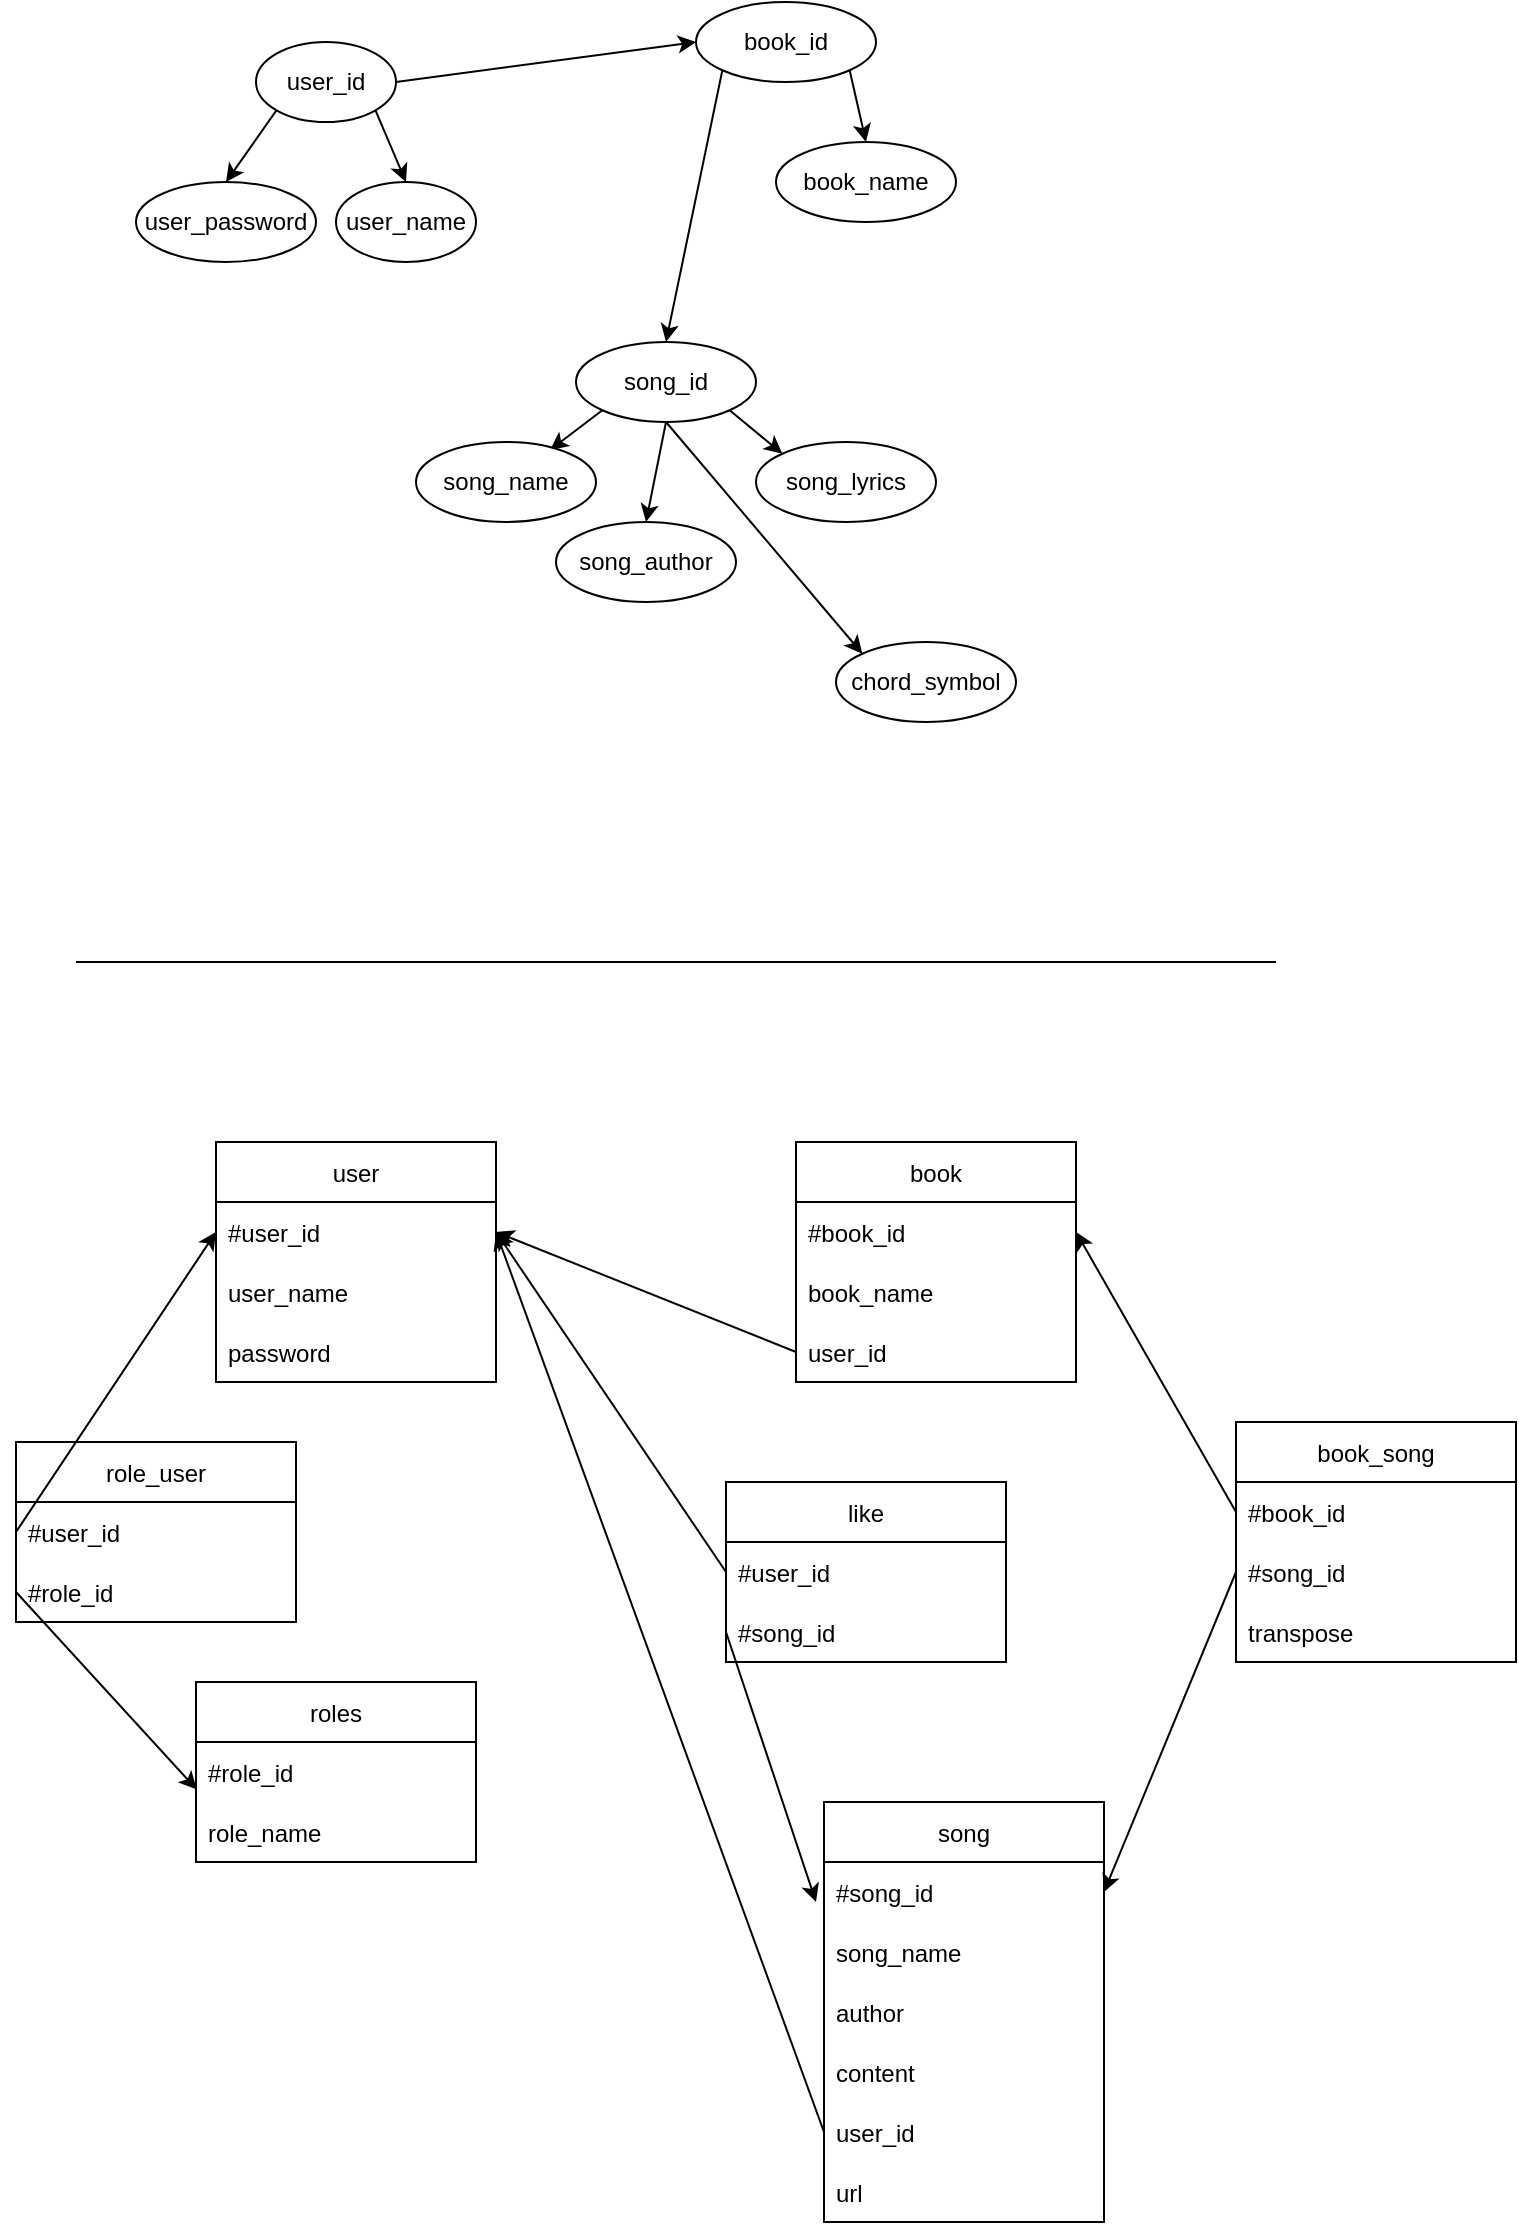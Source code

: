 <mxfile>
    <diagram id="D3xTFNK2kymklrmmOKtB" name="Page-1">
        <mxGraphModel dx="776" dy="567" grid="1" gridSize="10" guides="1" tooltips="1" connect="1" arrows="1" fold="1" page="1" pageScale="1" pageWidth="827" pageHeight="1169" math="0" shadow="0">
            <root>
                <mxCell id="0"/>
                <mxCell id="1" parent="0"/>
                <mxCell id="2" value="user_name" style="ellipse;whiteSpace=wrap;html=1;" parent="1" vertex="1">
                    <mxGeometry x="170" y="170" width="70" height="40" as="geometry"/>
                </mxCell>
                <mxCell id="12" style="edgeStyle=none;html=1;exitX=0;exitY=1;exitDx=0;exitDy=0;entryX=0.5;entryY=0;entryDx=0;entryDy=0;" parent="1" source="3" target="4" edge="1">
                    <mxGeometry relative="1" as="geometry"/>
                </mxCell>
                <mxCell id="13" style="edgeStyle=none;html=1;exitX=1;exitY=1;exitDx=0;exitDy=0;entryX=0.5;entryY=0;entryDx=0;entryDy=0;" parent="1" source="3" target="2" edge="1">
                    <mxGeometry relative="1" as="geometry"/>
                </mxCell>
                <mxCell id="14" style="edgeStyle=none;html=1;exitX=1;exitY=0.5;exitDx=0;exitDy=0;entryX=0;entryY=0.5;entryDx=0;entryDy=0;" parent="1" source="3" target="5" edge="1">
                    <mxGeometry relative="1" as="geometry"/>
                </mxCell>
                <mxCell id="3" value="user_id" style="ellipse;whiteSpace=wrap;html=1;" parent="1" vertex="1">
                    <mxGeometry x="130" y="100" width="70" height="40" as="geometry"/>
                </mxCell>
                <mxCell id="4" value="user_password" style="ellipse;whiteSpace=wrap;html=1;" parent="1" vertex="1">
                    <mxGeometry x="70" y="170" width="90" height="40" as="geometry"/>
                </mxCell>
                <mxCell id="15" style="edgeStyle=none;html=1;exitX=1;exitY=1;exitDx=0;exitDy=0;entryX=0.5;entryY=0;entryDx=0;entryDy=0;" parent="1" source="5" target="6" edge="1">
                    <mxGeometry relative="1" as="geometry"/>
                </mxCell>
                <mxCell id="16" style="edgeStyle=none;html=1;exitX=0;exitY=1;exitDx=0;exitDy=0;entryX=0.5;entryY=0;entryDx=0;entryDy=0;" parent="1" source="5" target="7" edge="1">
                    <mxGeometry relative="1" as="geometry"/>
                </mxCell>
                <mxCell id="5" value="book_id" style="ellipse;whiteSpace=wrap;html=1;" parent="1" vertex="1">
                    <mxGeometry x="350" y="80" width="90" height="40" as="geometry"/>
                </mxCell>
                <mxCell id="6" value="book_name" style="ellipse;whiteSpace=wrap;html=1;" parent="1" vertex="1">
                    <mxGeometry x="390" y="150" width="90" height="40" as="geometry"/>
                </mxCell>
                <mxCell id="18" style="edgeStyle=none;html=1;exitX=0;exitY=1;exitDx=0;exitDy=0;entryX=0.745;entryY=0.099;entryDx=0;entryDy=0;entryPerimeter=0;" parent="1" source="7" target="8" edge="1">
                    <mxGeometry relative="1" as="geometry"/>
                </mxCell>
                <mxCell id="19" style="edgeStyle=none;html=1;exitX=0.5;exitY=1;exitDx=0;exitDy=0;entryX=0.5;entryY=0;entryDx=0;entryDy=0;" parent="1" source="7" target="9" edge="1">
                    <mxGeometry relative="1" as="geometry"/>
                </mxCell>
                <mxCell id="20" style="edgeStyle=none;html=1;exitX=1;exitY=1;exitDx=0;exitDy=0;entryX=0;entryY=0;entryDx=0;entryDy=0;" parent="1" source="7" target="10" edge="1">
                    <mxGeometry relative="1" as="geometry"/>
                </mxCell>
                <mxCell id="21" style="edgeStyle=none;html=1;exitX=0.5;exitY=1;exitDx=0;exitDy=0;entryX=0;entryY=0;entryDx=0;entryDy=0;" parent="1" source="7" target="11" edge="1">
                    <mxGeometry relative="1" as="geometry"/>
                </mxCell>
                <mxCell id="7" value="song_id" style="ellipse;whiteSpace=wrap;html=1;" parent="1" vertex="1">
                    <mxGeometry x="290" y="250" width="90" height="40" as="geometry"/>
                </mxCell>
                <mxCell id="8" value="song_name" style="ellipse;whiteSpace=wrap;html=1;" parent="1" vertex="1">
                    <mxGeometry x="210" y="300" width="90" height="40" as="geometry"/>
                </mxCell>
                <mxCell id="9" value="song_author" style="ellipse;whiteSpace=wrap;html=1;" parent="1" vertex="1">
                    <mxGeometry x="280" y="340" width="90" height="40" as="geometry"/>
                </mxCell>
                <mxCell id="10" value="song_lyrics" style="ellipse;whiteSpace=wrap;html=1;" parent="1" vertex="1">
                    <mxGeometry x="380" y="300" width="90" height="40" as="geometry"/>
                </mxCell>
                <mxCell id="11" value="chord_symbol" style="ellipse;whiteSpace=wrap;html=1;" parent="1" vertex="1">
                    <mxGeometry x="420" y="400" width="90" height="40" as="geometry"/>
                </mxCell>
                <mxCell id="22" value="" style="endArrow=none;html=1;" parent="1" edge="1">
                    <mxGeometry width="50" height="50" relative="1" as="geometry">
                        <mxPoint x="40" y="560" as="sourcePoint"/>
                        <mxPoint x="640" y="560" as="targetPoint"/>
                    </mxGeometry>
                </mxCell>
                <mxCell id="23" value="user" style="swimlane;fontStyle=0;childLayout=stackLayout;horizontal=1;startSize=30;horizontalStack=0;resizeParent=1;resizeParentMax=0;resizeLast=0;collapsible=1;marginBottom=0;" parent="1" vertex="1">
                    <mxGeometry x="110" y="650" width="140" height="120" as="geometry"/>
                </mxCell>
                <mxCell id="24" value="#user_id" style="text;strokeColor=none;fillColor=none;align=left;verticalAlign=middle;spacingLeft=4;spacingRight=4;overflow=hidden;points=[[0,0.5],[1,0.5]];portConstraint=eastwest;rotatable=0;" parent="23" vertex="1">
                    <mxGeometry y="30" width="140" height="30" as="geometry"/>
                </mxCell>
                <mxCell id="25" value="user_name" style="text;strokeColor=none;fillColor=none;align=left;verticalAlign=middle;spacingLeft=4;spacingRight=4;overflow=hidden;points=[[0,0.5],[1,0.5]];portConstraint=eastwest;rotatable=0;" parent="23" vertex="1">
                    <mxGeometry y="60" width="140" height="30" as="geometry"/>
                </mxCell>
                <mxCell id="26" value="password" style="text;strokeColor=none;fillColor=none;align=left;verticalAlign=middle;spacingLeft=4;spacingRight=4;overflow=hidden;points=[[0,0.5],[1,0.5]];portConstraint=eastwest;rotatable=0;" parent="23" vertex="1">
                    <mxGeometry y="90" width="140" height="30" as="geometry"/>
                </mxCell>
                <mxCell id="27" value="book" style="swimlane;fontStyle=0;childLayout=stackLayout;horizontal=1;startSize=30;horizontalStack=0;resizeParent=1;resizeParentMax=0;resizeLast=0;collapsible=1;marginBottom=0;" parent="1" vertex="1">
                    <mxGeometry x="400" y="650" width="140" height="120" as="geometry"/>
                </mxCell>
                <mxCell id="28" value="#book_id" style="text;strokeColor=none;fillColor=none;align=left;verticalAlign=middle;spacingLeft=4;spacingRight=4;overflow=hidden;points=[[0,0.5],[1,0.5]];portConstraint=eastwest;rotatable=0;" parent="27" vertex="1">
                    <mxGeometry y="30" width="140" height="30" as="geometry"/>
                </mxCell>
                <mxCell id="29" value="book_name" style="text;strokeColor=none;fillColor=none;align=left;verticalAlign=middle;spacingLeft=4;spacingRight=4;overflow=hidden;points=[[0,0.5],[1,0.5]];portConstraint=eastwest;rotatable=0;" parent="27" vertex="1">
                    <mxGeometry y="60" width="140" height="30" as="geometry"/>
                </mxCell>
                <mxCell id="56" value="user_id" style="text;strokeColor=none;fillColor=none;align=left;verticalAlign=middle;spacingLeft=4;spacingRight=4;overflow=hidden;points=[[0,0.5],[1,0.5]];portConstraint=eastwest;rotatable=0;" parent="27" vertex="1">
                    <mxGeometry y="90" width="140" height="30" as="geometry"/>
                </mxCell>
                <mxCell id="31" value="song" style="swimlane;fontStyle=0;childLayout=stackLayout;horizontal=1;startSize=30;horizontalStack=0;resizeParent=1;resizeParentMax=0;resizeLast=0;collapsible=1;marginBottom=0;" parent="1" vertex="1">
                    <mxGeometry x="414" y="980" width="140" height="210" as="geometry">
                        <mxRectangle x="260" y="860" width="60" height="30" as="alternateBounds"/>
                    </mxGeometry>
                </mxCell>
                <mxCell id="32" value="#song_id" style="text;strokeColor=none;fillColor=none;align=left;verticalAlign=middle;spacingLeft=4;spacingRight=4;overflow=hidden;points=[[0,0.5],[1,0.5]];portConstraint=eastwest;rotatable=0;" parent="31" vertex="1">
                    <mxGeometry y="30" width="140" height="30" as="geometry"/>
                </mxCell>
                <mxCell id="33" value="song_name" style="text;strokeColor=none;fillColor=none;align=left;verticalAlign=middle;spacingLeft=4;spacingRight=4;overflow=hidden;points=[[0,0.5],[1,0.5]];portConstraint=eastwest;rotatable=0;" parent="31" vertex="1">
                    <mxGeometry y="60" width="140" height="30" as="geometry"/>
                </mxCell>
                <mxCell id="35" value="author" style="text;strokeColor=none;fillColor=none;align=left;verticalAlign=middle;spacingLeft=4;spacingRight=4;overflow=hidden;points=[[0,0.5],[1,0.5]];portConstraint=eastwest;rotatable=0;" parent="31" vertex="1">
                    <mxGeometry y="90" width="140" height="30" as="geometry"/>
                </mxCell>
                <mxCell id="36" value="content" style="text;strokeColor=none;fillColor=none;align=left;verticalAlign=middle;spacingLeft=4;spacingRight=4;overflow=hidden;points=[[0,0.5],[1,0.5]];portConstraint=eastwest;rotatable=0;" parent="31" vertex="1">
                    <mxGeometry y="120" width="140" height="30" as="geometry"/>
                </mxCell>
                <mxCell id="54" value="user_id" style="text;strokeColor=none;fillColor=none;align=left;verticalAlign=middle;spacingLeft=4;spacingRight=4;overflow=hidden;points=[[0,0.5],[1,0.5]];portConstraint=eastwest;rotatable=0;" parent="31" vertex="1">
                    <mxGeometry y="150" width="140" height="30" as="geometry"/>
                </mxCell>
                <mxCell id="63" value="url" style="text;strokeColor=none;fillColor=none;align=left;verticalAlign=middle;spacingLeft=4;spacingRight=4;overflow=hidden;points=[[0,0.5],[1,0.5]];portConstraint=eastwest;rotatable=0;" vertex="1" parent="31">
                    <mxGeometry y="180" width="140" height="30" as="geometry"/>
                </mxCell>
                <mxCell id="49" value="book_song" style="swimlane;fontStyle=0;childLayout=stackLayout;horizontal=1;startSize=30;horizontalStack=0;resizeParent=1;resizeParentMax=0;resizeLast=0;collapsible=1;marginBottom=0;" parent="1" vertex="1">
                    <mxGeometry x="620" y="790" width="140" height="120" as="geometry"/>
                </mxCell>
                <mxCell id="50" value="#book_id" style="text;strokeColor=none;fillColor=none;align=left;verticalAlign=middle;spacingLeft=4;spacingRight=4;overflow=hidden;points=[[0,0.5],[1,0.5]];portConstraint=eastwest;rotatable=0;" parent="49" vertex="1">
                    <mxGeometry y="30" width="140" height="30" as="geometry"/>
                </mxCell>
                <mxCell id="51" value="#song_id" style="text;strokeColor=none;fillColor=none;align=left;verticalAlign=middle;spacingLeft=4;spacingRight=4;overflow=hidden;points=[[0,0.5],[1,0.5]];portConstraint=eastwest;rotatable=0;" parent="49" vertex="1">
                    <mxGeometry y="60" width="140" height="30" as="geometry"/>
                </mxCell>
                <mxCell id="74" value="transpose" style="text;strokeColor=none;fillColor=none;align=left;verticalAlign=middle;spacingLeft=4;spacingRight=4;overflow=hidden;points=[[0,0.5],[1,0.5]];portConstraint=eastwest;rotatable=0;" vertex="1" parent="49">
                    <mxGeometry y="90" width="140" height="30" as="geometry"/>
                </mxCell>
                <mxCell id="52" style="edgeStyle=none;html=1;exitX=0;exitY=0.5;exitDx=0;exitDy=0;entryX=1;entryY=0.5;entryDx=0;entryDy=0;" parent="1" source="50" target="28" edge="1">
                    <mxGeometry relative="1" as="geometry"/>
                </mxCell>
                <mxCell id="53" style="edgeStyle=none;html=1;exitX=0;exitY=0.5;exitDx=0;exitDy=0;entryX=1;entryY=0.5;entryDx=0;entryDy=0;" parent="1" source="51" target="32" edge="1">
                    <mxGeometry relative="1" as="geometry"/>
                </mxCell>
                <mxCell id="55" style="edgeStyle=none;html=1;exitX=0;exitY=0.5;exitDx=0;exitDy=0;entryX=1;entryY=0.5;entryDx=0;entryDy=0;" parent="1" source="54" target="24" edge="1">
                    <mxGeometry relative="1" as="geometry"/>
                </mxCell>
                <mxCell id="57" style="edgeStyle=none;html=1;exitX=0;exitY=0.5;exitDx=0;exitDy=0;entryX=1;entryY=0.5;entryDx=0;entryDy=0;" parent="1" source="56" target="24" edge="1">
                    <mxGeometry relative="1" as="geometry"/>
                </mxCell>
                <mxCell id="58" value="like" style="swimlane;fontStyle=0;childLayout=stackLayout;horizontal=1;startSize=30;horizontalStack=0;resizeParent=1;resizeParentMax=0;resizeLast=0;collapsible=1;marginBottom=0;" parent="1" vertex="1">
                    <mxGeometry x="365" y="820" width="140" height="90" as="geometry"/>
                </mxCell>
                <mxCell id="59" value="#user_id" style="text;strokeColor=none;fillColor=none;align=left;verticalAlign=middle;spacingLeft=4;spacingRight=4;overflow=hidden;points=[[0,0.5],[1,0.5]];portConstraint=eastwest;rotatable=0;" parent="58" vertex="1">
                    <mxGeometry y="30" width="140" height="30" as="geometry"/>
                </mxCell>
                <mxCell id="60" value="#song_id" style="text;strokeColor=none;fillColor=none;align=left;verticalAlign=middle;spacingLeft=4;spacingRight=4;overflow=hidden;points=[[0,0.5],[1,0.5]];portConstraint=eastwest;rotatable=0;" parent="58" vertex="1">
                    <mxGeometry y="60" width="140" height="30" as="geometry"/>
                </mxCell>
                <mxCell id="61" style="edgeStyle=none;html=1;exitX=0;exitY=0.5;exitDx=0;exitDy=0;entryX=1;entryY=0.5;entryDx=0;entryDy=0;" parent="1" source="59" target="24" edge="1">
                    <mxGeometry relative="1" as="geometry"/>
                </mxCell>
                <mxCell id="62" style="edgeStyle=none;html=1;exitX=0;exitY=0.5;exitDx=0;exitDy=0;" parent="1" source="60" edge="1">
                    <mxGeometry relative="1" as="geometry">
                        <mxPoint x="410" y="1030" as="targetPoint"/>
                    </mxGeometry>
                </mxCell>
                <mxCell id="64" value="roles" style="swimlane;fontStyle=0;childLayout=stackLayout;horizontal=1;startSize=30;horizontalStack=0;resizeParent=1;resizeParentMax=0;resizeLast=0;collapsible=1;marginBottom=0;" vertex="1" parent="1">
                    <mxGeometry x="100" y="920" width="140" height="90" as="geometry"/>
                </mxCell>
                <mxCell id="65" value="#role_id" style="text;strokeColor=none;fillColor=none;align=left;verticalAlign=middle;spacingLeft=4;spacingRight=4;overflow=hidden;points=[[0,0.5],[1,0.5]];portConstraint=eastwest;rotatable=0;" vertex="1" parent="64">
                    <mxGeometry y="30" width="140" height="30" as="geometry"/>
                </mxCell>
                <mxCell id="66" value="role_name" style="text;strokeColor=none;fillColor=none;align=left;verticalAlign=middle;spacingLeft=4;spacingRight=4;overflow=hidden;points=[[0,0.5],[1,0.5]];portConstraint=eastwest;rotatable=0;" vertex="1" parent="64">
                    <mxGeometry y="60" width="140" height="30" as="geometry"/>
                </mxCell>
                <mxCell id="68" value="role_user" style="swimlane;fontStyle=0;childLayout=stackLayout;horizontal=1;startSize=30;horizontalStack=0;resizeParent=1;resizeParentMax=0;resizeLast=0;collapsible=1;marginBottom=0;" vertex="1" parent="1">
                    <mxGeometry x="10" y="800" width="140" height="90" as="geometry"/>
                </mxCell>
                <mxCell id="69" value="#user_id" style="text;strokeColor=none;fillColor=none;align=left;verticalAlign=middle;spacingLeft=4;spacingRight=4;overflow=hidden;points=[[0,0.5],[1,0.5]];portConstraint=eastwest;rotatable=0;" vertex="1" parent="68">
                    <mxGeometry y="30" width="140" height="30" as="geometry"/>
                </mxCell>
                <mxCell id="70" value="#role_id" style="text;strokeColor=none;fillColor=none;align=left;verticalAlign=middle;spacingLeft=4;spacingRight=4;overflow=hidden;points=[[0,0.5],[1,0.5]];portConstraint=eastwest;rotatable=0;" vertex="1" parent="68">
                    <mxGeometry y="60" width="140" height="30" as="geometry"/>
                </mxCell>
                <mxCell id="72" style="edgeStyle=none;html=1;exitX=0;exitY=0.5;exitDx=0;exitDy=0;entryX=0.003;entryY=0.793;entryDx=0;entryDy=0;entryPerimeter=0;" edge="1" parent="1" source="70" target="65">
                    <mxGeometry relative="1" as="geometry"/>
                </mxCell>
                <mxCell id="73" style="edgeStyle=none;html=1;exitX=0;exitY=0.5;exitDx=0;exitDy=0;entryX=0;entryY=0.5;entryDx=0;entryDy=0;" edge="1" parent="1" source="69" target="24">
                    <mxGeometry relative="1" as="geometry"/>
                </mxCell>
            </root>
        </mxGraphModel>
    </diagram>
</mxfile>